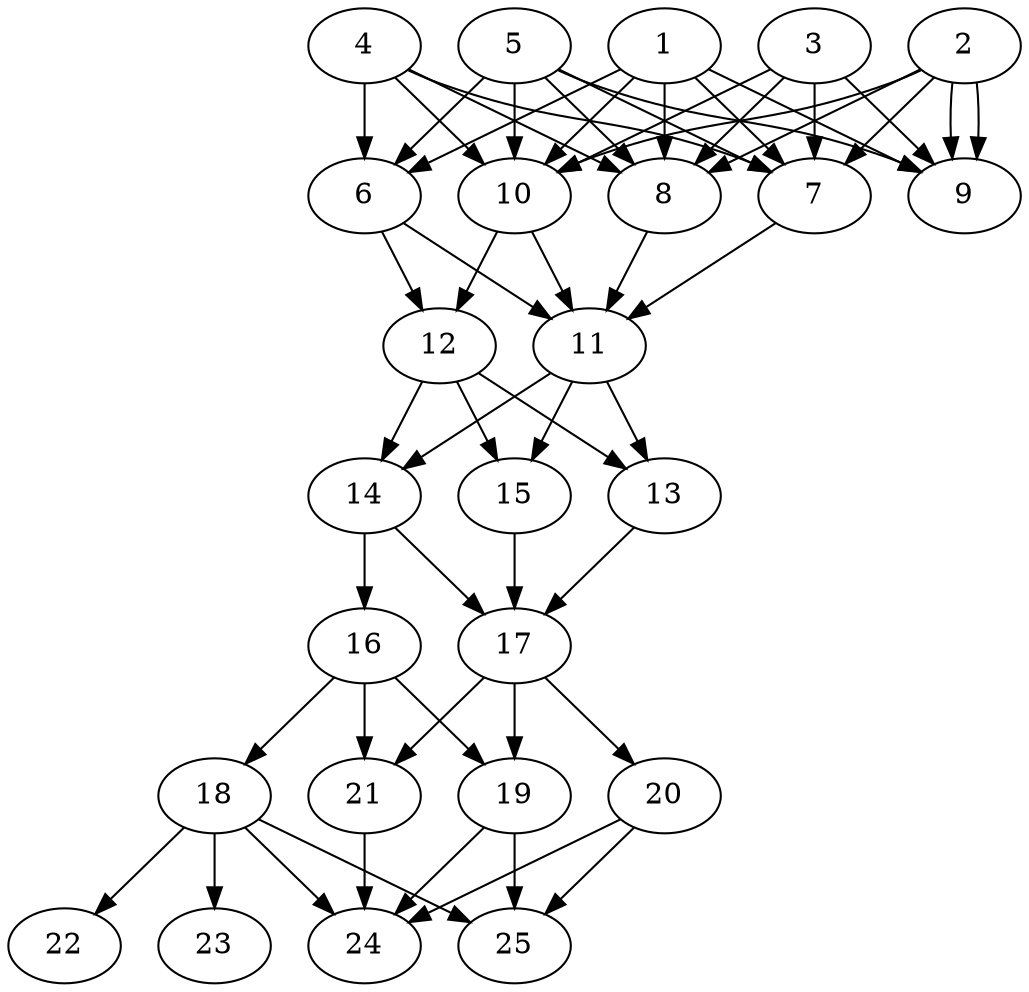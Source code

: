 // DAG automatically generated by daggen at Thu Oct  3 14:00:40 2019
// ./daggen --dot -n 25 --ccr 0.5 --fat 0.5 --regular 0.5 --density 0.9 --mindata 5242880 --maxdata 52428800 
digraph G {
  1 [size="52144128", alpha="0.04", expect_size="26072064"] 
  1 -> 6 [size ="26072064"]
  1 -> 7 [size ="26072064"]
  1 -> 8 [size ="26072064"]
  1 -> 9 [size ="26072064"]
  1 -> 10 [size ="26072064"]
  2 [size="54065152", alpha="0.19", expect_size="27032576"] 
  2 -> 7 [size ="27032576"]
  2 -> 8 [size ="27032576"]
  2 -> 9 [size ="27032576"]
  2 -> 9 [size ="27032576"]
  2 -> 10 [size ="27032576"]
  3 [size="82669568", alpha="0.20", expect_size="41334784"] 
  3 -> 7 [size ="41334784"]
  3 -> 8 [size ="41334784"]
  3 -> 9 [size ="41334784"]
  3 -> 10 [size ="41334784"]
  4 [size="100354048", alpha="0.13", expect_size="50177024"] 
  4 -> 6 [size ="50177024"]
  4 -> 7 [size ="50177024"]
  4 -> 8 [size ="50177024"]
  4 -> 10 [size ="50177024"]
  5 [size="66965504", alpha="0.02", expect_size="33482752"] 
  5 -> 6 [size ="33482752"]
  5 -> 7 [size ="33482752"]
  5 -> 8 [size ="33482752"]
  5 -> 9 [size ="33482752"]
  5 -> 10 [size ="33482752"]
  6 [size="81553408", alpha="0.13", expect_size="40776704"] 
  6 -> 11 [size ="40776704"]
  6 -> 12 [size ="40776704"]
  7 [size="53452800", alpha="0.08", expect_size="26726400"] 
  7 -> 11 [size ="26726400"]
  8 [size="51492864", alpha="0.08", expect_size="25746432"] 
  8 -> 11 [size ="25746432"]
  9 [size="43231232", alpha="0.11", expect_size="21615616"] 
  10 [size="77017088", alpha="0.01", expect_size="38508544"] 
  10 -> 11 [size ="38508544"]
  10 -> 12 [size ="38508544"]
  11 [size="49850368", alpha="0.15", expect_size="24925184"] 
  11 -> 13 [size ="24925184"]
  11 -> 14 [size ="24925184"]
  11 -> 15 [size ="24925184"]
  12 [size="70436864", alpha="0.03", expect_size="35218432"] 
  12 -> 13 [size ="35218432"]
  12 -> 14 [size ="35218432"]
  12 -> 15 [size ="35218432"]
  13 [size="65476608", alpha="0.16", expect_size="32738304"] 
  13 -> 17 [size ="32738304"]
  14 [size="65447936", alpha="0.17", expect_size="32723968"] 
  14 -> 16 [size ="32723968"]
  14 -> 17 [size ="32723968"]
  15 [size="30793728", alpha="0.11", expect_size="15396864"] 
  15 -> 17 [size ="15396864"]
  16 [size="41758720", alpha="0.14", expect_size="20879360"] 
  16 -> 18 [size ="20879360"]
  16 -> 19 [size ="20879360"]
  16 -> 21 [size ="20879360"]
  17 [size="101253120", alpha="0.08", expect_size="50626560"] 
  17 -> 19 [size ="50626560"]
  17 -> 20 [size ="50626560"]
  17 -> 21 [size ="50626560"]
  18 [size="44711936", alpha="0.07", expect_size="22355968"] 
  18 -> 22 [size ="22355968"]
  18 -> 23 [size ="22355968"]
  18 -> 24 [size ="22355968"]
  18 -> 25 [size ="22355968"]
  19 [size="82491392", alpha="0.04", expect_size="41245696"] 
  19 -> 24 [size ="41245696"]
  19 -> 25 [size ="41245696"]
  20 [size="42010624", alpha="0.02", expect_size="21005312"] 
  20 -> 24 [size ="21005312"]
  20 -> 25 [size ="21005312"]
  21 [size="48781312", alpha="0.09", expect_size="24390656"] 
  21 -> 24 [size ="24390656"]
  22 [size="26171392", alpha="0.05", expect_size="13085696"] 
  23 [size="38297600", alpha="0.17", expect_size="19148800"] 
  24 [size="18577408", alpha="0.07", expect_size="9288704"] 
  25 [size="99930112", alpha="0.10", expect_size="49965056"] 
}
